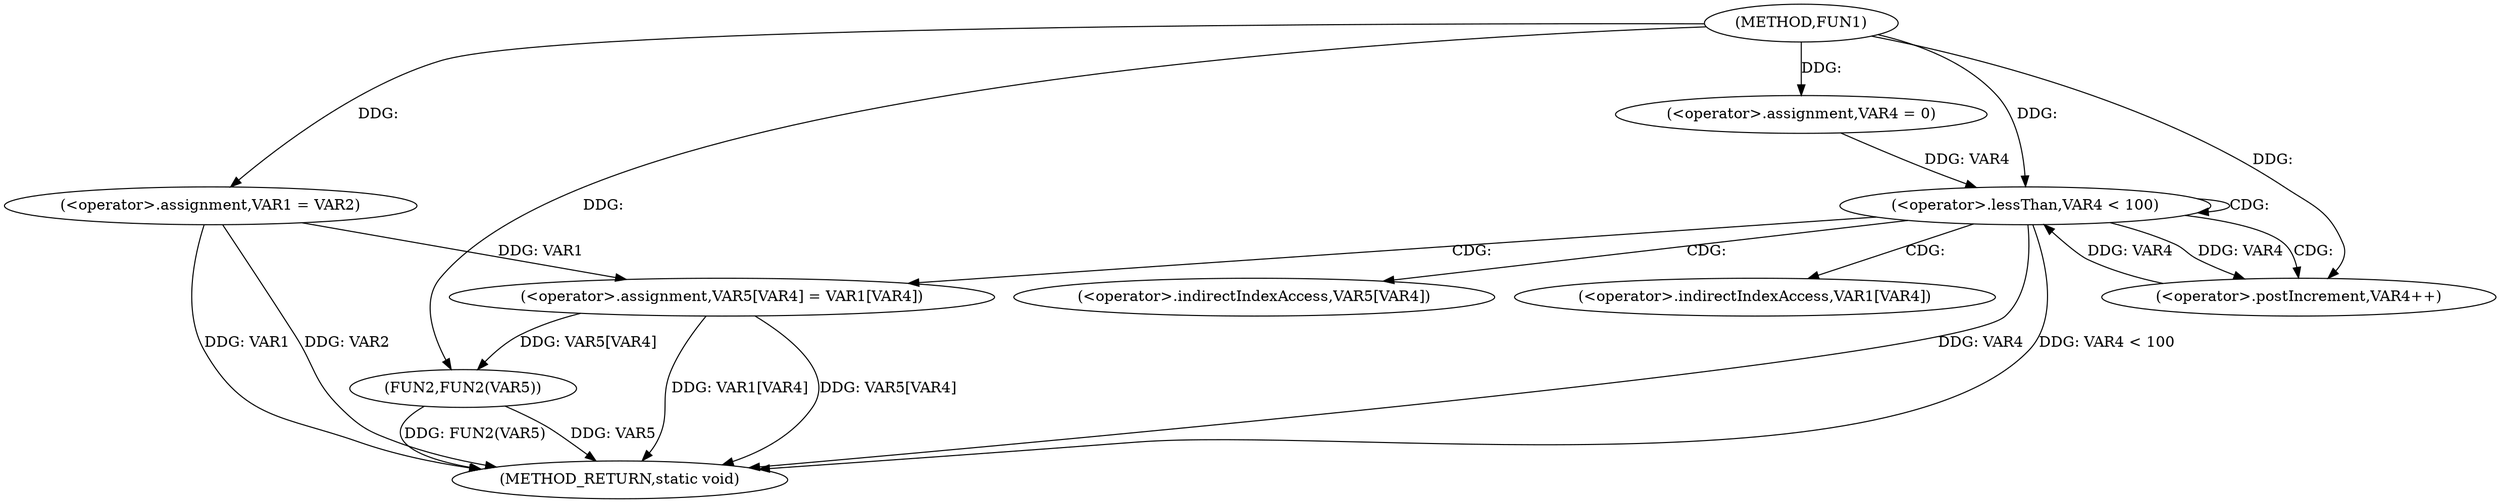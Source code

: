 digraph FUN1 {  
"1000100" [label = "(METHOD,FUN1)" ]
"1000131" [label = "(METHOD_RETURN,static void)" ]
"1000106" [label = "(<operator>.assignment,VAR1 = VAR2)" ]
"1000113" [label = "(<operator>.assignment,VAR4 = 0)" ]
"1000116" [label = "(<operator>.lessThan,VAR4 < 100)" ]
"1000119" [label = "(<operator>.postIncrement,VAR4++)" ]
"1000122" [label = "(<operator>.assignment,VAR5[VAR4] = VAR1[VAR4])" ]
"1000129" [label = "(FUN2,FUN2(VAR5))" ]
"1000123" [label = "(<operator>.indirectIndexAccess,VAR5[VAR4])" ]
"1000126" [label = "(<operator>.indirectIndexAccess,VAR1[VAR4])" ]
  "1000116" -> "1000131"  [ label = "DDG: VAR4"] 
  "1000106" -> "1000131"  [ label = "DDG: VAR2"] 
  "1000106" -> "1000131"  [ label = "DDG: VAR1"] 
  "1000122" -> "1000131"  [ label = "DDG: VAR5[VAR4]"] 
  "1000129" -> "1000131"  [ label = "DDG: FUN2(VAR5)"] 
  "1000116" -> "1000131"  [ label = "DDG: VAR4 < 100"] 
  "1000129" -> "1000131"  [ label = "DDG: VAR5"] 
  "1000122" -> "1000131"  [ label = "DDG: VAR1[VAR4]"] 
  "1000100" -> "1000106"  [ label = "DDG: "] 
  "1000100" -> "1000113"  [ label = "DDG: "] 
  "1000113" -> "1000116"  [ label = "DDG: VAR4"] 
  "1000119" -> "1000116"  [ label = "DDG: VAR4"] 
  "1000100" -> "1000116"  [ label = "DDG: "] 
  "1000116" -> "1000119"  [ label = "DDG: VAR4"] 
  "1000100" -> "1000119"  [ label = "DDG: "] 
  "1000106" -> "1000122"  [ label = "DDG: VAR1"] 
  "1000122" -> "1000129"  [ label = "DDG: VAR5[VAR4]"] 
  "1000100" -> "1000129"  [ label = "DDG: "] 
  "1000116" -> "1000123"  [ label = "CDG: "] 
  "1000116" -> "1000116"  [ label = "CDG: "] 
  "1000116" -> "1000119"  [ label = "CDG: "] 
  "1000116" -> "1000122"  [ label = "CDG: "] 
  "1000116" -> "1000126"  [ label = "CDG: "] 
}
